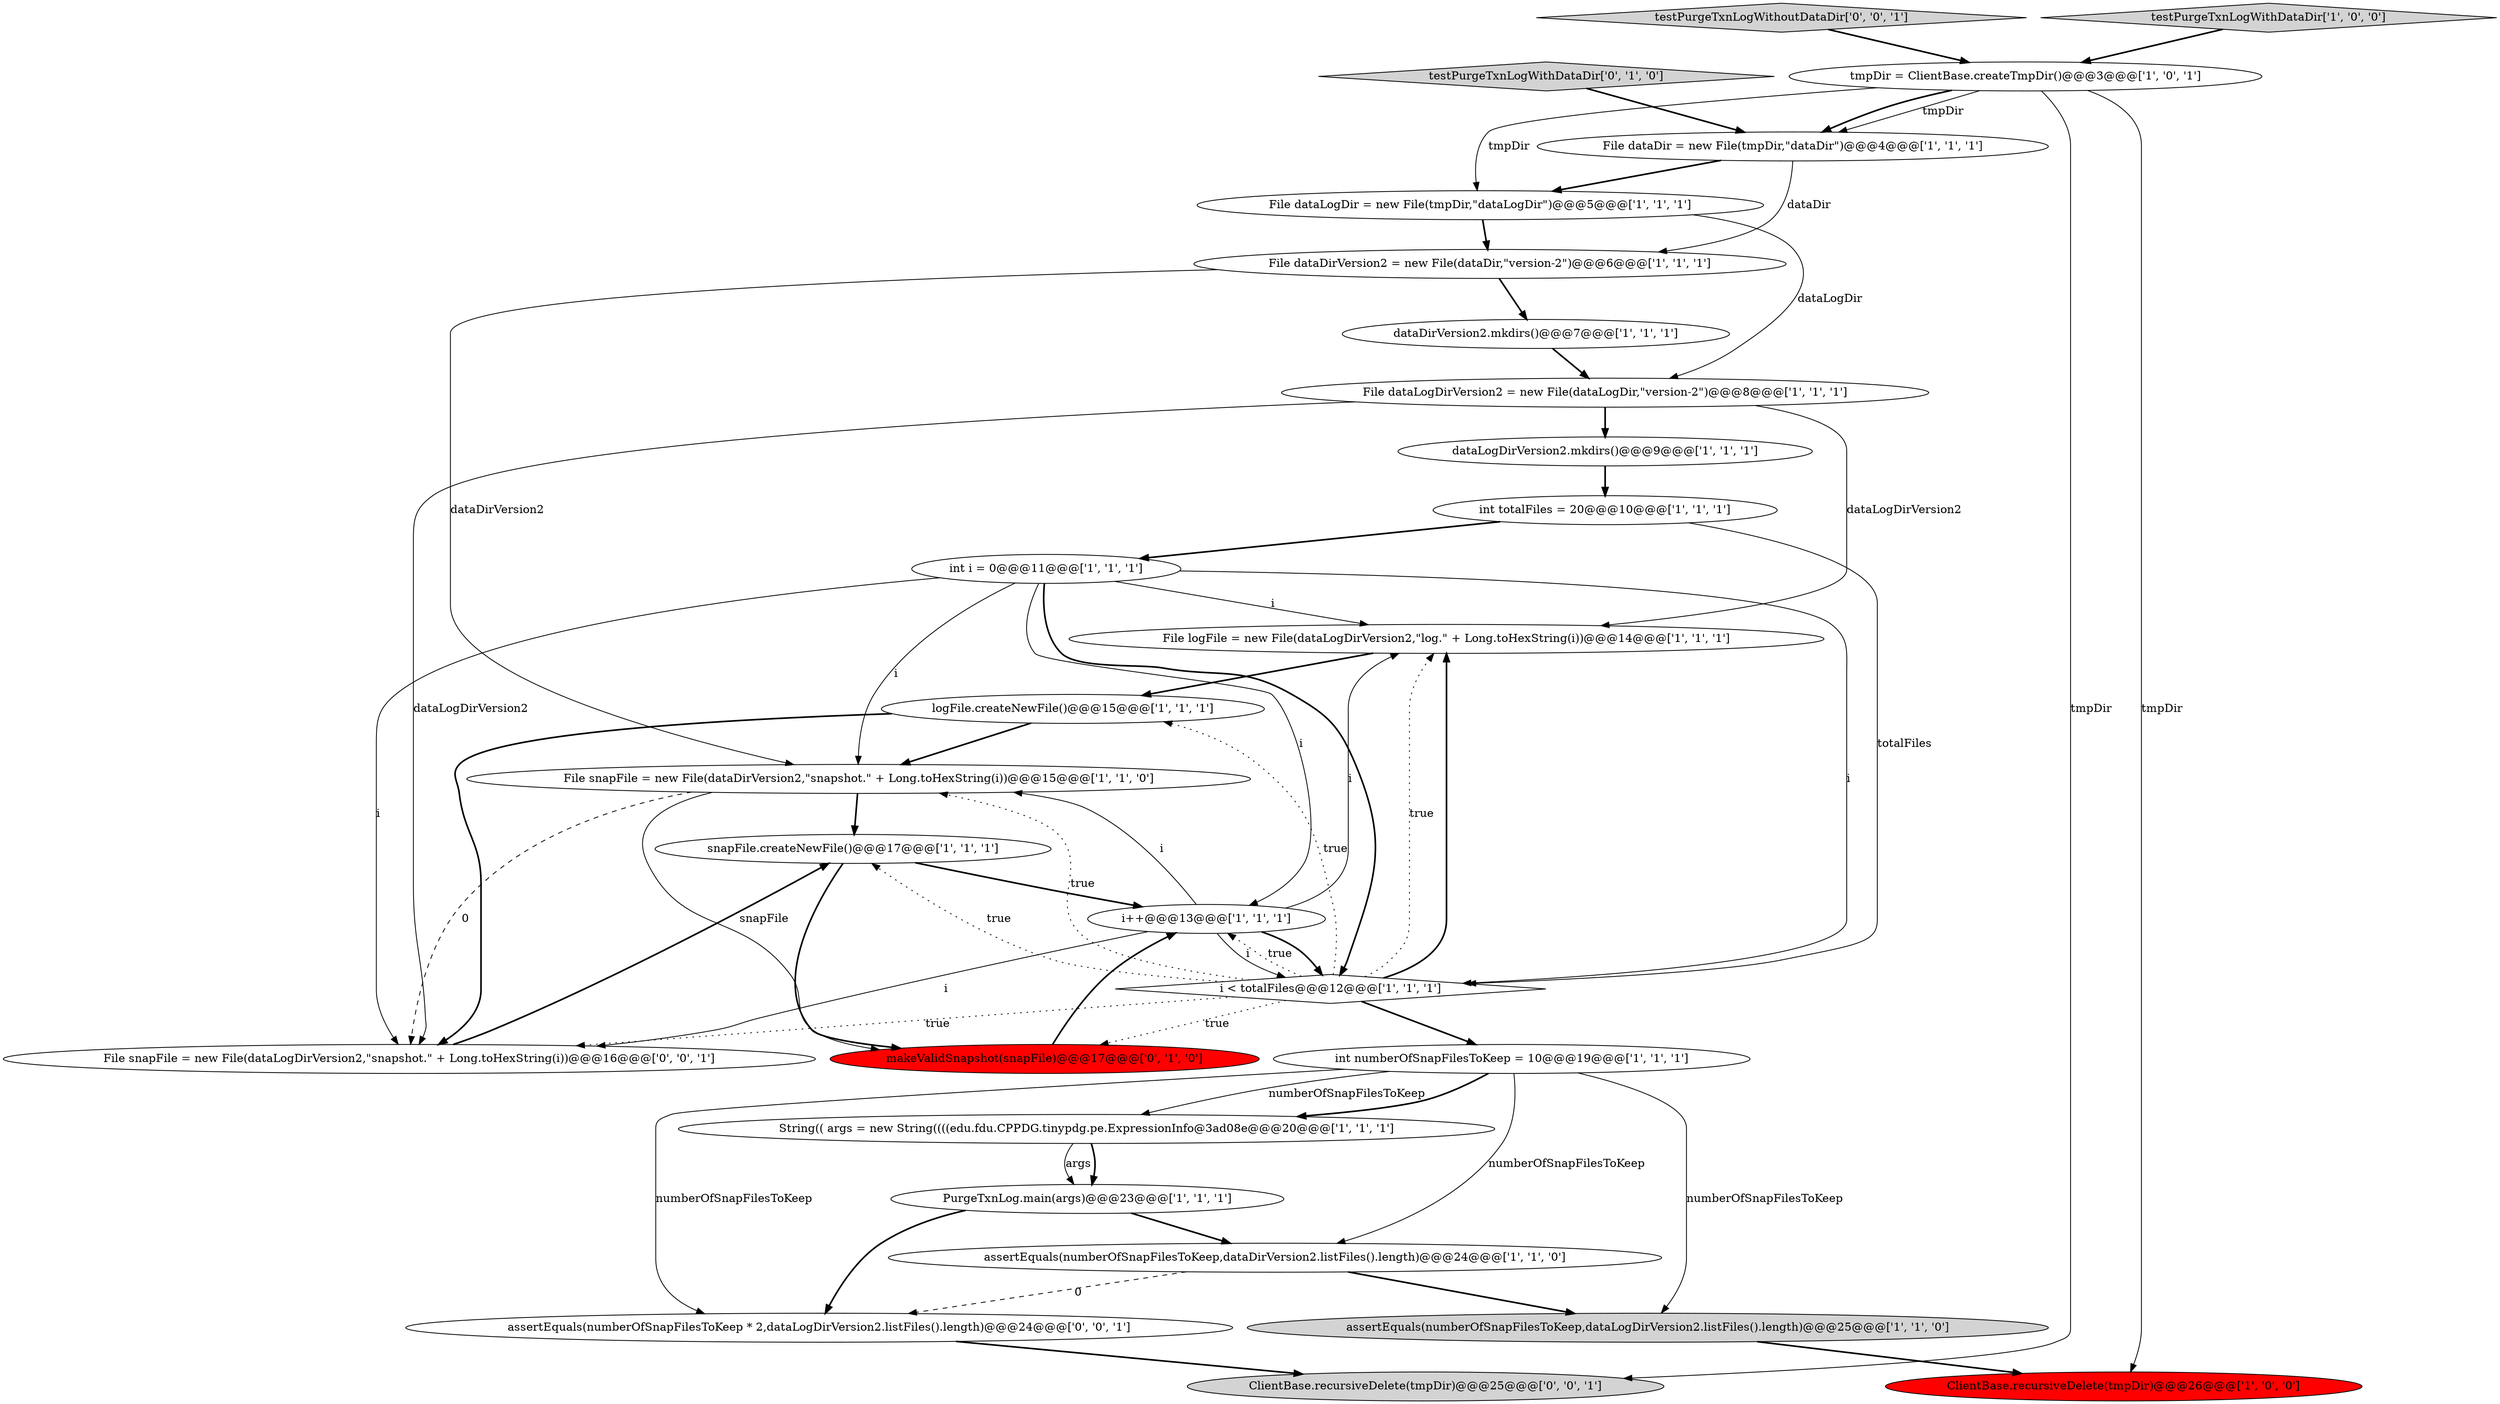 digraph {
7 [style = filled, label = "File dataLogDirVersion2 = new File(dataLogDir,\"version-2\")@@@8@@@['1', '1', '1']", fillcolor = white, shape = ellipse image = "AAA0AAABBB1BBB"];
4 [style = filled, label = "tmpDir = ClientBase.createTmpDir()@@@3@@@['1', '0', '1']", fillcolor = white, shape = ellipse image = "AAA0AAABBB1BBB"];
18 [style = filled, label = "int numberOfSnapFilesToKeep = 10@@@19@@@['1', '1', '1']", fillcolor = white, shape = ellipse image = "AAA0AAABBB1BBB"];
10 [style = filled, label = "assertEquals(numberOfSnapFilesToKeep,dataLogDirVersion2.listFiles().length)@@@25@@@['1', '1', '0']", fillcolor = lightgray, shape = ellipse image = "AAA0AAABBB1BBB"];
11 [style = filled, label = "File snapFile = new File(dataDirVersion2,\"snapshot.\" + Long.toHexString(i))@@@15@@@['1', '1', '0']", fillcolor = white, shape = ellipse image = "AAA0AAABBB1BBB"];
19 [style = filled, label = "i < totalFiles@@@12@@@['1', '1', '1']", fillcolor = white, shape = diamond image = "AAA0AAABBB1BBB"];
24 [style = filled, label = "testPurgeTxnLogWithoutDataDir['0', '0', '1']", fillcolor = lightgray, shape = diamond image = "AAA0AAABBB3BBB"];
13 [style = filled, label = "snapFile.createNewFile()@@@17@@@['1', '1', '1']", fillcolor = white, shape = ellipse image = "AAA0AAABBB1BBB"];
20 [style = filled, label = "int i = 0@@@11@@@['1', '1', '1']", fillcolor = white, shape = ellipse image = "AAA0AAABBB1BBB"];
5 [style = filled, label = "File dataLogDir = new File(tmpDir,\"dataLogDir\")@@@5@@@['1', '1', '1']", fillcolor = white, shape = ellipse image = "AAA0AAABBB1BBB"];
21 [style = filled, label = "File logFile = new File(dataLogDirVersion2,\"log.\" + Long.toHexString(i))@@@14@@@['1', '1', '1']", fillcolor = white, shape = ellipse image = "AAA0AAABBB1BBB"];
2 [style = filled, label = "assertEquals(numberOfSnapFilesToKeep,dataDirVersion2.listFiles().length)@@@24@@@['1', '1', '0']", fillcolor = white, shape = ellipse image = "AAA0AAABBB1BBB"];
8 [style = filled, label = "File dataDirVersion2 = new File(dataDir,\"version-2\")@@@6@@@['1', '1', '1']", fillcolor = white, shape = ellipse image = "AAA0AAABBB1BBB"];
14 [style = filled, label = "dataLogDirVersion2.mkdirs()@@@9@@@['1', '1', '1']", fillcolor = white, shape = ellipse image = "AAA0AAABBB1BBB"];
25 [style = filled, label = "File snapFile = new File(dataLogDirVersion2,\"snapshot.\" + Long.toHexString(i))@@@16@@@['0', '0', '1']", fillcolor = white, shape = ellipse image = "AAA0AAABBB3BBB"];
3 [style = filled, label = "i++@@@13@@@['1', '1', '1']", fillcolor = white, shape = ellipse image = "AAA0AAABBB1BBB"];
22 [style = filled, label = "makeValidSnapshot(snapFile)@@@17@@@['0', '1', '0']", fillcolor = red, shape = ellipse image = "AAA1AAABBB2BBB"];
16 [style = filled, label = "String(( args = new String((((edu.fdu.CPPDG.tinypdg.pe.ExpressionInfo@3ad08e@@@20@@@['1', '1', '1']", fillcolor = white, shape = ellipse image = "AAA0AAABBB1BBB"];
15 [style = filled, label = "ClientBase.recursiveDelete(tmpDir)@@@26@@@['1', '0', '0']", fillcolor = red, shape = ellipse image = "AAA1AAABBB1BBB"];
17 [style = filled, label = "PurgeTxnLog.main(args)@@@23@@@['1', '1', '1']", fillcolor = white, shape = ellipse image = "AAA0AAABBB1BBB"];
26 [style = filled, label = "assertEquals(numberOfSnapFilesToKeep * 2,dataLogDirVersion2.listFiles().length)@@@24@@@['0', '0', '1']", fillcolor = white, shape = ellipse image = "AAA0AAABBB3BBB"];
1 [style = filled, label = "dataDirVersion2.mkdirs()@@@7@@@['1', '1', '1']", fillcolor = white, shape = ellipse image = "AAA0AAABBB1BBB"];
0 [style = filled, label = "File dataDir = new File(tmpDir,\"dataDir\")@@@4@@@['1', '1', '1']", fillcolor = white, shape = ellipse image = "AAA0AAABBB1BBB"];
27 [style = filled, label = "ClientBase.recursiveDelete(tmpDir)@@@25@@@['0', '0', '1']", fillcolor = lightgray, shape = ellipse image = "AAA0AAABBB3BBB"];
6 [style = filled, label = "testPurgeTxnLogWithDataDir['1', '0', '0']", fillcolor = lightgray, shape = diamond image = "AAA0AAABBB1BBB"];
12 [style = filled, label = "logFile.createNewFile()@@@15@@@['1', '1', '1']", fillcolor = white, shape = ellipse image = "AAA0AAABBB1BBB"];
23 [style = filled, label = "testPurgeTxnLogWithDataDir['0', '1', '0']", fillcolor = lightgray, shape = diamond image = "AAA0AAABBB2BBB"];
9 [style = filled, label = "int totalFiles = 20@@@10@@@['1', '1', '1']", fillcolor = white, shape = ellipse image = "AAA0AAABBB1BBB"];
4->0 [style = solid, label="tmpDir"];
20->11 [style = solid, label="i"];
3->25 [style = solid, label="i"];
5->8 [style = bold, label=""];
19->25 [style = dotted, label="true"];
19->18 [style = bold, label=""];
17->26 [style = bold, label=""];
10->15 [style = bold, label=""];
20->3 [style = solid, label="i"];
25->13 [style = bold, label=""];
20->21 [style = solid, label="i"];
3->19 [style = solid, label="i"];
8->11 [style = solid, label="dataDirVersion2"];
18->16 [style = solid, label="numberOfSnapFilesToKeep"];
7->21 [style = solid, label="dataLogDirVersion2"];
12->11 [style = bold, label=""];
4->27 [style = solid, label="tmpDir"];
19->12 [style = dotted, label="true"];
3->21 [style = solid, label="i"];
9->20 [style = bold, label=""];
4->5 [style = solid, label="tmpDir"];
19->21 [style = dotted, label="true"];
19->13 [style = dotted, label="true"];
16->17 [style = bold, label=""];
20->19 [style = solid, label="i"];
2->10 [style = bold, label=""];
23->0 [style = bold, label=""];
1->7 [style = bold, label=""];
18->2 [style = solid, label="numberOfSnapFilesToKeep"];
4->0 [style = bold, label=""];
7->14 [style = bold, label=""];
21->12 [style = bold, label=""];
22->3 [style = bold, label=""];
8->1 [style = bold, label=""];
6->4 [style = bold, label=""];
26->27 [style = bold, label=""];
18->16 [style = bold, label=""];
24->4 [style = bold, label=""];
11->22 [style = solid, label="snapFile"];
9->19 [style = solid, label="totalFiles"];
3->19 [style = bold, label=""];
13->3 [style = bold, label=""];
17->2 [style = bold, label=""];
16->17 [style = solid, label="args"];
19->3 [style = dotted, label="true"];
19->11 [style = dotted, label="true"];
12->25 [style = bold, label=""];
5->7 [style = solid, label="dataLogDir"];
4->15 [style = solid, label="tmpDir"];
11->13 [style = bold, label=""];
19->22 [style = dotted, label="true"];
11->25 [style = dashed, label="0"];
0->8 [style = solid, label="dataDir"];
20->25 [style = solid, label="i"];
14->9 [style = bold, label=""];
3->11 [style = solid, label="i"];
7->25 [style = solid, label="dataLogDirVersion2"];
18->26 [style = solid, label="numberOfSnapFilesToKeep"];
13->22 [style = bold, label=""];
2->26 [style = dashed, label="0"];
20->19 [style = bold, label=""];
0->5 [style = bold, label=""];
18->10 [style = solid, label="numberOfSnapFilesToKeep"];
19->21 [style = bold, label=""];
}
